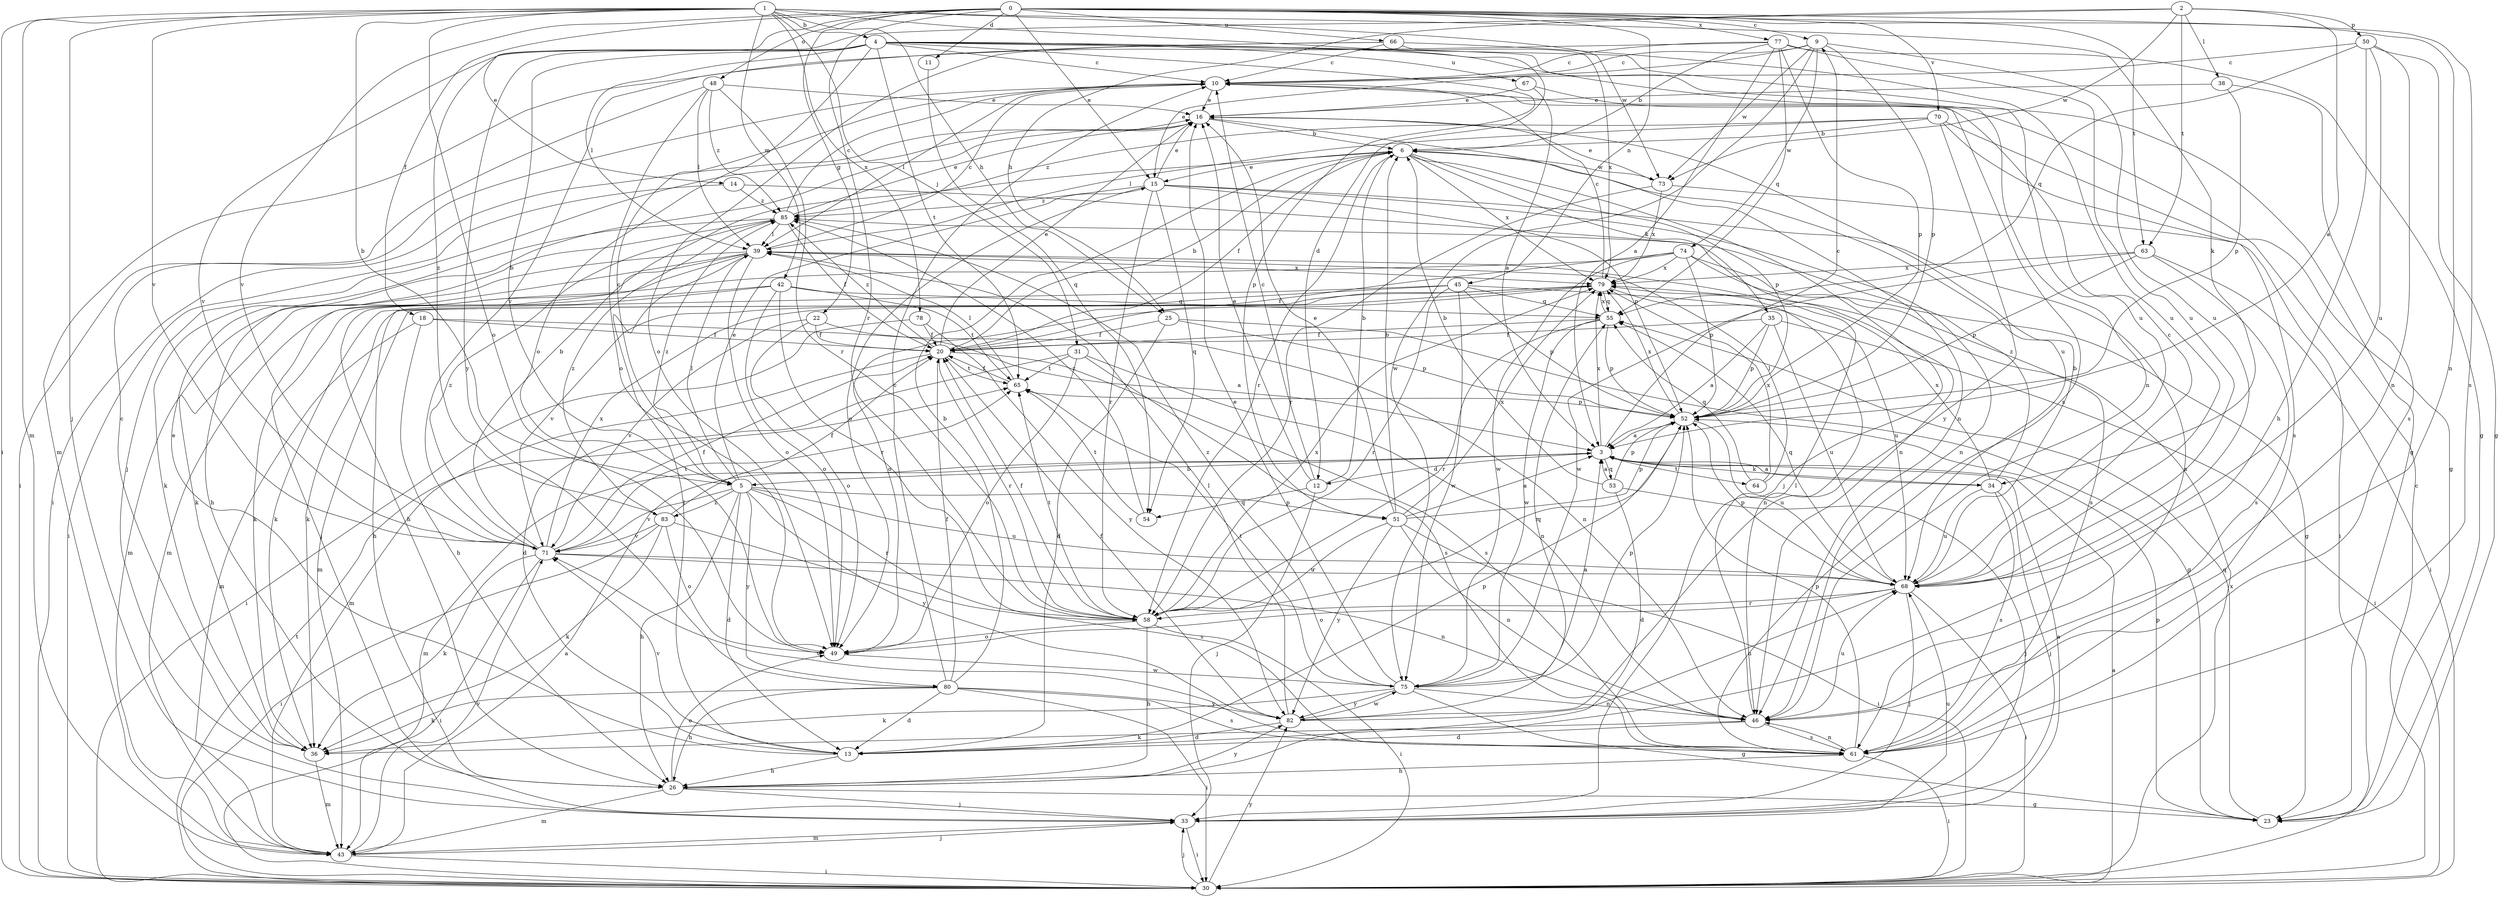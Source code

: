 strict digraph  {
0;
1;
2;
3;
4;
5;
6;
9;
10;
11;
12;
13;
14;
15;
16;
18;
20;
22;
23;
25;
26;
30;
31;
33;
34;
35;
36;
38;
39;
42;
43;
45;
46;
48;
49;
50;
51;
52;
53;
54;
55;
58;
61;
63;
64;
65;
66;
67;
68;
70;
71;
73;
74;
75;
77;
78;
79;
80;
82;
83;
85;
0 -> 9  [label=c];
0 -> 11  [label=d];
0 -> 14  [label=e];
0 -> 15  [label=e];
0 -> 18  [label=f];
0 -> 22  [label=g];
0 -> 45  [label=n];
0 -> 46  [label=n];
0 -> 48  [label=o];
0 -> 58  [label=r];
0 -> 61  [label=s];
0 -> 63  [label=t];
0 -> 66  [label=u];
0 -> 70  [label=v];
0 -> 71  [label=v];
0 -> 77  [label=x];
1 -> 4  [label=b];
1 -> 5  [label=b];
1 -> 12  [label=d];
1 -> 25  [label=h];
1 -> 30  [label=i];
1 -> 31  [label=j];
1 -> 33  [label=j];
1 -> 34  [label=k];
1 -> 42  [label=m];
1 -> 43  [label=m];
1 -> 49  [label=o];
1 -> 71  [label=v];
1 -> 73  [label=w];
1 -> 78  [label=x];
2 -> 3  [label=a];
2 -> 25  [label=h];
2 -> 38  [label=l];
2 -> 50  [label=p];
2 -> 63  [label=t];
2 -> 73  [label=w];
2 -> 83  [label=z];
3 -> 5  [label=b];
3 -> 9  [label=c];
3 -> 12  [label=d];
3 -> 34  [label=k];
3 -> 43  [label=m];
3 -> 53  [label=q];
3 -> 64  [label=t];
3 -> 79  [label=x];
4 -> 5  [label=b];
4 -> 10  [label=c];
4 -> 39  [label=l];
4 -> 46  [label=n];
4 -> 49  [label=o];
4 -> 51  [label=p];
4 -> 61  [label=s];
4 -> 65  [label=t];
4 -> 67  [label=u];
4 -> 68  [label=u];
4 -> 71  [label=v];
4 -> 80  [label=y];
5 -> 10  [label=c];
5 -> 13  [label=d];
5 -> 15  [label=e];
5 -> 26  [label=h];
5 -> 39  [label=l];
5 -> 51  [label=p];
5 -> 58  [label=r];
5 -> 68  [label=u];
5 -> 71  [label=v];
5 -> 80  [label=y];
5 -> 82  [label=y];
5 -> 83  [label=z];
5 -> 85  [label=z];
6 -> 15  [label=e];
6 -> 20  [label=f];
6 -> 33  [label=j];
6 -> 35  [label=k];
6 -> 52  [label=p];
6 -> 58  [label=r];
6 -> 73  [label=w];
6 -> 79  [label=x];
9 -> 10  [label=c];
9 -> 15  [label=e];
9 -> 52  [label=p];
9 -> 68  [label=u];
9 -> 73  [label=w];
9 -> 74  [label=w];
9 -> 75  [label=w];
10 -> 16  [label=e];
10 -> 39  [label=l];
11 -> 54  [label=q];
12 -> 6  [label=b];
12 -> 10  [label=c];
12 -> 16  [label=e];
12 -> 33  [label=j];
12 -> 54  [label=q];
13 -> 16  [label=e];
13 -> 26  [label=h];
13 -> 39  [label=l];
13 -> 52  [label=p];
13 -> 71  [label=v];
14 -> 30  [label=i];
14 -> 46  [label=n];
14 -> 85  [label=z];
15 -> 16  [label=e];
15 -> 46  [label=n];
15 -> 49  [label=o];
15 -> 52  [label=p];
15 -> 54  [label=q];
15 -> 58  [label=r];
15 -> 61  [label=s];
15 -> 85  [label=z];
16 -> 6  [label=b];
16 -> 30  [label=i];
16 -> 33  [label=j];
16 -> 46  [label=n];
16 -> 68  [label=u];
18 -> 20  [label=f];
18 -> 26  [label=h];
18 -> 43  [label=m];
18 -> 46  [label=n];
20 -> 6  [label=b];
20 -> 16  [label=e];
20 -> 43  [label=m];
20 -> 58  [label=r];
20 -> 61  [label=s];
20 -> 65  [label=t];
20 -> 85  [label=z];
22 -> 3  [label=a];
22 -> 20  [label=f];
22 -> 49  [label=o];
22 -> 71  [label=v];
23 -> 52  [label=p];
23 -> 55  [label=q];
25 -> 13  [label=d];
25 -> 20  [label=f];
25 -> 23  [label=g];
25 -> 52  [label=p];
26 -> 23  [label=g];
26 -> 33  [label=j];
26 -> 43  [label=m];
26 -> 49  [label=o];
26 -> 82  [label=y];
30 -> 3  [label=a];
30 -> 10  [label=c];
30 -> 33  [label=j];
30 -> 65  [label=t];
30 -> 79  [label=x];
30 -> 82  [label=y];
31 -> 13  [label=d];
31 -> 46  [label=n];
31 -> 49  [label=o];
31 -> 61  [label=s];
31 -> 65  [label=t];
33 -> 3  [label=a];
33 -> 30  [label=i];
33 -> 43  [label=m];
33 -> 68  [label=u];
34 -> 3  [label=a];
34 -> 33  [label=j];
34 -> 61  [label=s];
34 -> 68  [label=u];
34 -> 79  [label=x];
34 -> 85  [label=z];
35 -> 3  [label=a];
35 -> 20  [label=f];
35 -> 30  [label=i];
35 -> 52  [label=p];
35 -> 68  [label=u];
36 -> 10  [label=c];
36 -> 43  [label=m];
38 -> 16  [label=e];
38 -> 52  [label=p];
38 -> 61  [label=s];
39 -> 10  [label=c];
39 -> 26  [label=h];
39 -> 33  [label=j];
39 -> 36  [label=k];
39 -> 43  [label=m];
39 -> 49  [label=o];
39 -> 79  [label=x];
42 -> 26  [label=h];
42 -> 36  [label=k];
42 -> 49  [label=o];
42 -> 55  [label=q];
42 -> 58  [label=r];
42 -> 65  [label=t];
43 -> 3  [label=a];
43 -> 30  [label=i];
43 -> 33  [label=j];
43 -> 71  [label=v];
45 -> 36  [label=k];
45 -> 52  [label=p];
45 -> 55  [label=q];
45 -> 58  [label=r];
45 -> 68  [label=u];
45 -> 71  [label=v];
45 -> 75  [label=w];
46 -> 13  [label=d];
46 -> 36  [label=k];
46 -> 39  [label=l];
46 -> 61  [label=s];
46 -> 68  [label=u];
48 -> 16  [label=e];
48 -> 30  [label=i];
48 -> 39  [label=l];
48 -> 49  [label=o];
48 -> 58  [label=r];
48 -> 85  [label=z];
49 -> 75  [label=w];
50 -> 10  [label=c];
50 -> 23  [label=g];
50 -> 26  [label=h];
50 -> 46  [label=n];
50 -> 55  [label=q];
50 -> 68  [label=u];
51 -> 3  [label=a];
51 -> 6  [label=b];
51 -> 16  [label=e];
51 -> 30  [label=i];
51 -> 46  [label=n];
51 -> 52  [label=p];
51 -> 58  [label=r];
51 -> 79  [label=x];
51 -> 82  [label=y];
52 -> 3  [label=a];
52 -> 58  [label=r];
52 -> 68  [label=u];
52 -> 79  [label=x];
53 -> 3  [label=a];
53 -> 6  [label=b];
53 -> 13  [label=d];
53 -> 33  [label=j];
53 -> 52  [label=p];
54 -> 65  [label=t];
54 -> 85  [label=z];
55 -> 20  [label=f];
55 -> 52  [label=p];
55 -> 58  [label=r];
55 -> 75  [label=w];
55 -> 79  [label=x];
58 -> 20  [label=f];
58 -> 26  [label=h];
58 -> 30  [label=i];
58 -> 49  [label=o];
58 -> 65  [label=t];
58 -> 79  [label=x];
61 -> 26  [label=h];
61 -> 30  [label=i];
61 -> 46  [label=n];
61 -> 52  [label=p];
61 -> 71  [label=v];
63 -> 30  [label=i];
63 -> 52  [label=p];
63 -> 61  [label=s];
63 -> 75  [label=w];
63 -> 79  [label=x];
64 -> 39  [label=l];
64 -> 55  [label=q];
64 -> 79  [label=x];
65 -> 20  [label=f];
65 -> 39  [label=l];
65 -> 52  [label=p];
66 -> 10  [label=c];
66 -> 49  [label=o];
66 -> 68  [label=u];
66 -> 71  [label=v];
66 -> 79  [label=x];
67 -> 3  [label=a];
67 -> 16  [label=e];
67 -> 23  [label=g];
68 -> 6  [label=b];
68 -> 10  [label=c];
68 -> 30  [label=i];
68 -> 33  [label=j];
68 -> 49  [label=o];
68 -> 52  [label=p];
68 -> 55  [label=q];
68 -> 58  [label=r];
70 -> 6  [label=b];
70 -> 23  [label=g];
70 -> 39  [label=l];
70 -> 61  [label=s];
70 -> 82  [label=y];
70 -> 85  [label=z];
71 -> 6  [label=b];
71 -> 20  [label=f];
71 -> 30  [label=i];
71 -> 36  [label=k];
71 -> 46  [label=n];
71 -> 65  [label=t];
71 -> 68  [label=u];
71 -> 79  [label=x];
71 -> 85  [label=z];
73 -> 16  [label=e];
73 -> 30  [label=i];
73 -> 58  [label=r];
73 -> 79  [label=x];
74 -> 20  [label=f];
74 -> 23  [label=g];
74 -> 43  [label=m];
74 -> 52  [label=p];
74 -> 61  [label=s];
74 -> 75  [label=w];
74 -> 79  [label=x];
75 -> 3  [label=a];
75 -> 16  [label=e];
75 -> 23  [label=g];
75 -> 36  [label=k];
75 -> 46  [label=n];
75 -> 52  [label=p];
75 -> 65  [label=t];
75 -> 82  [label=y];
75 -> 85  [label=z];
77 -> 3  [label=a];
77 -> 6  [label=b];
77 -> 10  [label=c];
77 -> 23  [label=g];
77 -> 43  [label=m];
77 -> 52  [label=p];
77 -> 55  [label=q];
77 -> 68  [label=u];
78 -> 20  [label=f];
78 -> 30  [label=i];
78 -> 82  [label=y];
79 -> 10  [label=c];
79 -> 36  [label=k];
79 -> 43  [label=m];
79 -> 46  [label=n];
79 -> 49  [label=o];
79 -> 55  [label=q];
80 -> 6  [label=b];
80 -> 10  [label=c];
80 -> 13  [label=d];
80 -> 20  [label=f];
80 -> 26  [label=h];
80 -> 30  [label=i];
80 -> 36  [label=k];
80 -> 61  [label=s];
80 -> 82  [label=y];
82 -> 13  [label=d];
82 -> 20  [label=f];
82 -> 39  [label=l];
82 -> 55  [label=q];
82 -> 68  [label=u];
82 -> 75  [label=w];
83 -> 20  [label=f];
83 -> 30  [label=i];
83 -> 36  [label=k];
83 -> 49  [label=o];
83 -> 61  [label=s];
83 -> 71  [label=v];
83 -> 85  [label=z];
85 -> 10  [label=c];
85 -> 16  [label=e];
85 -> 20  [label=f];
85 -> 26  [label=h];
85 -> 36  [label=k];
85 -> 39  [label=l];
}
